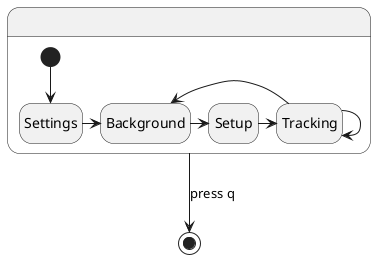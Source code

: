 @startuml state
hide empty description

state .{
state Setup
state Tracking
state Settings
state Background

[*] --> Settings
Settings -> Background
Background -> Setup
Setup -> Tracking
Tracking -> Tracking
Tracking -> Background
}

. --> [*] : press q

@enduml